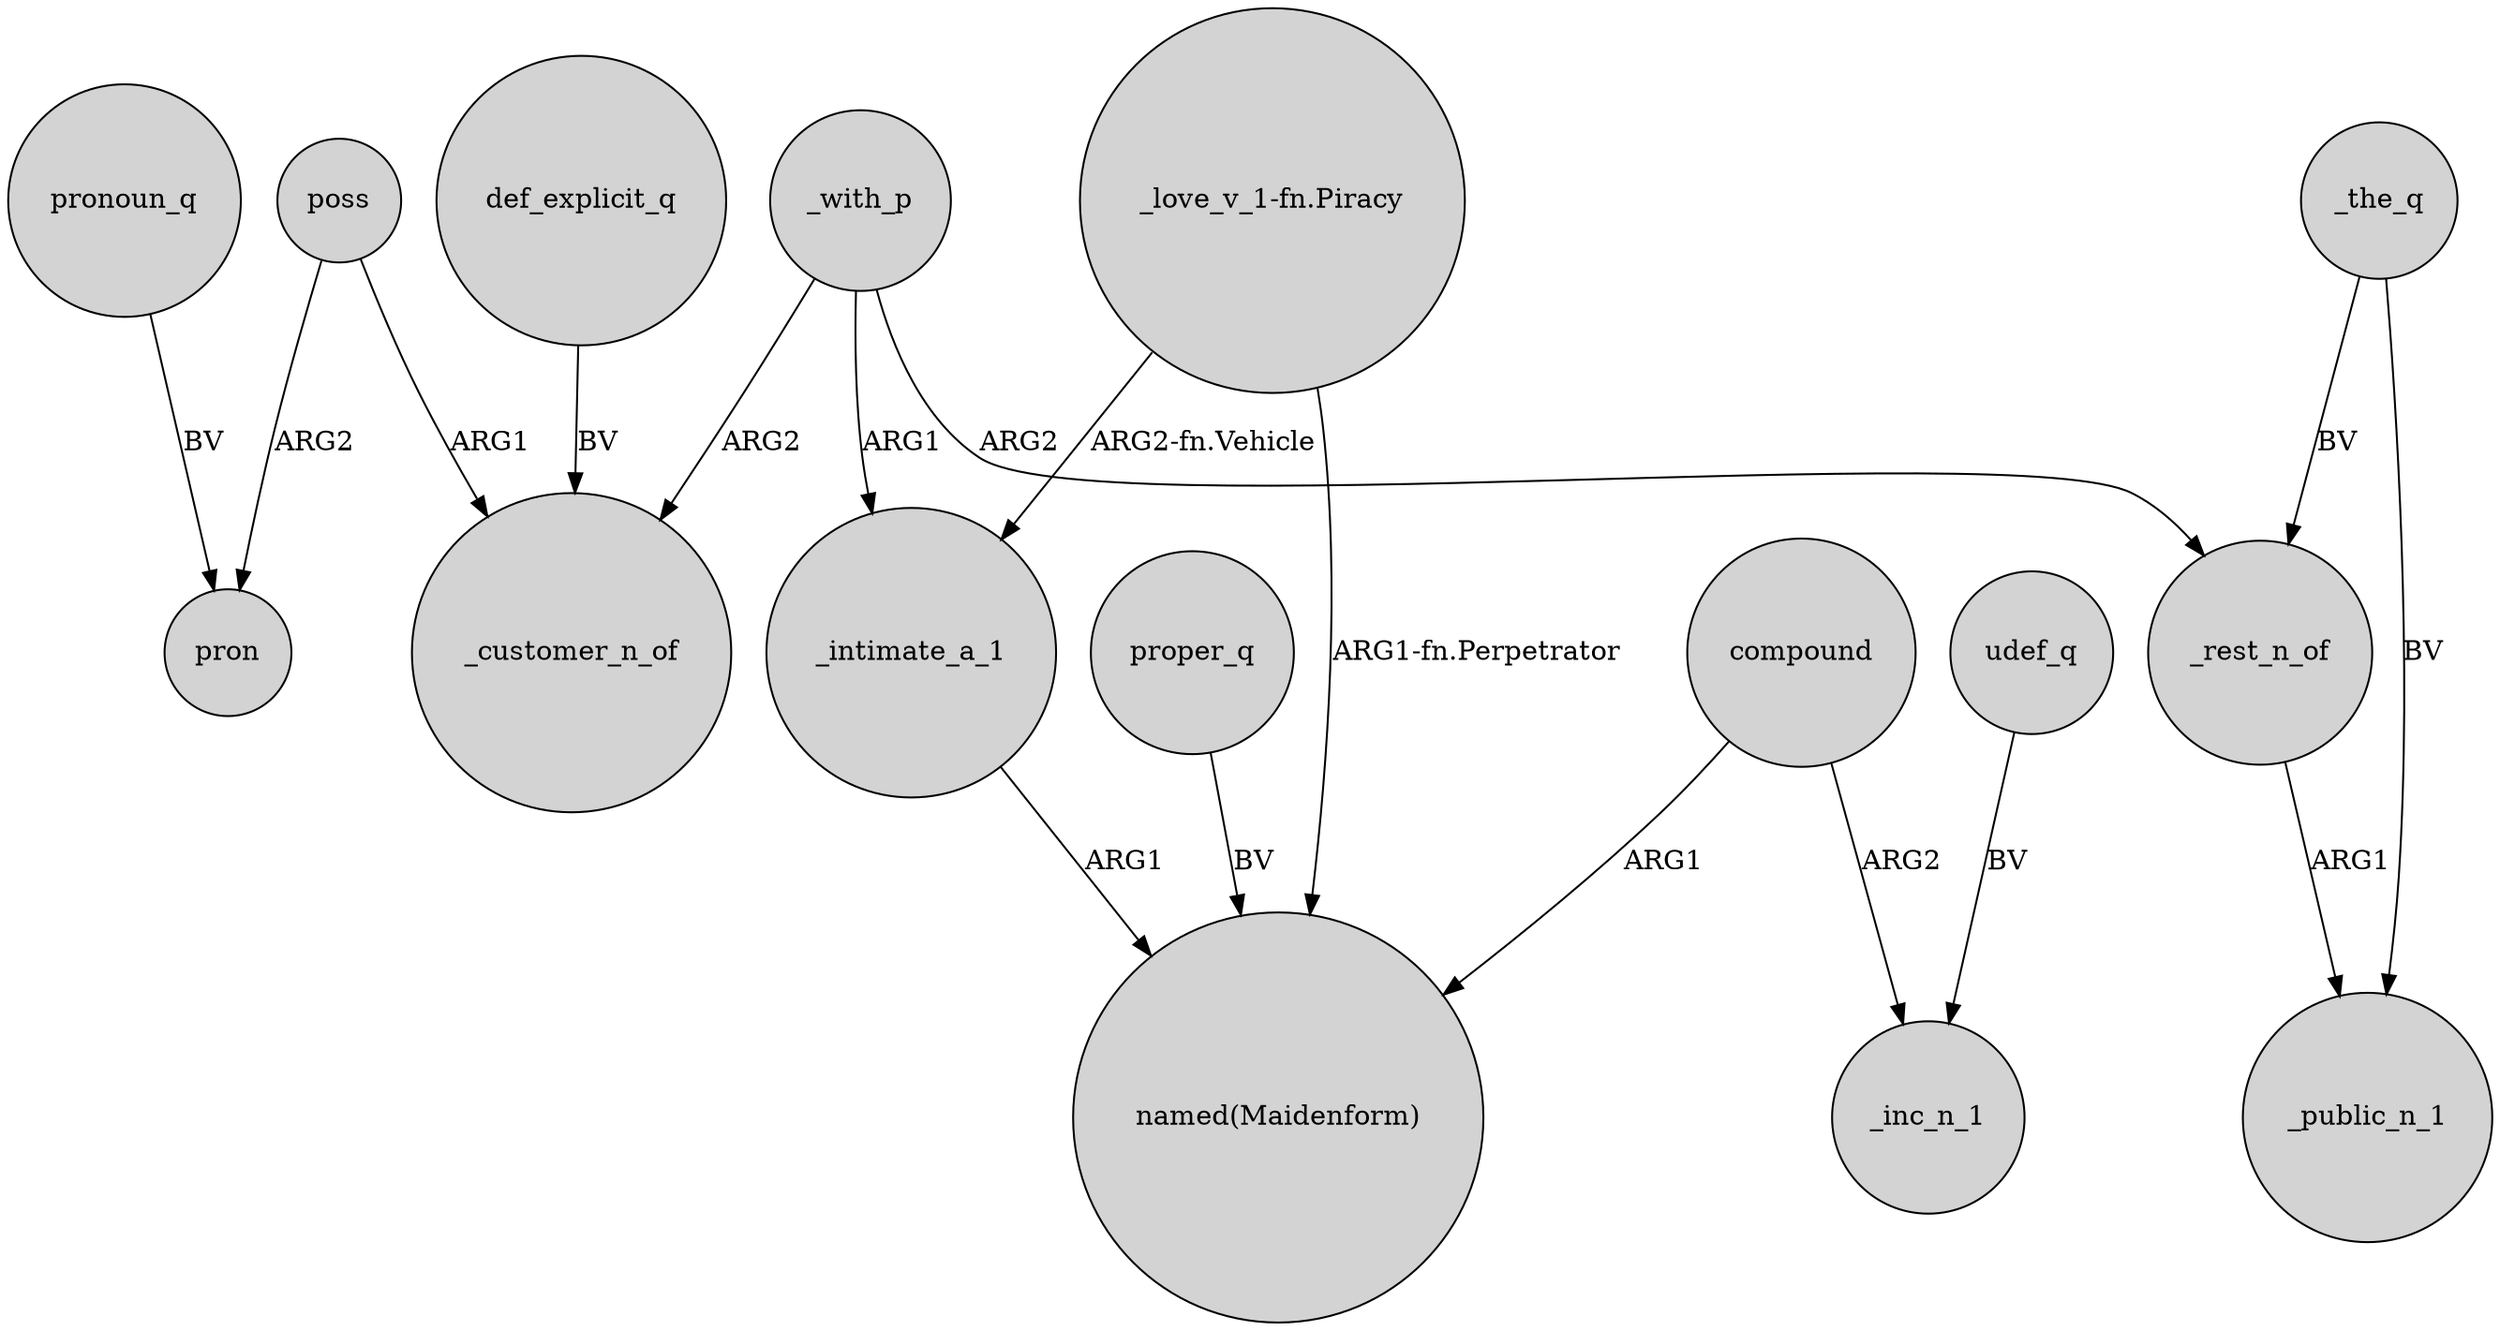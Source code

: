 digraph {
	node [shape=circle style=filled]
	_with_p -> _customer_n_of [label=ARG2]
	proper_q -> "named(Maidenform)" [label=BV]
	poss -> _customer_n_of [label=ARG1]
	"_love_v_1-fn.Piracy" -> _intimate_a_1 [label="ARG2-fn.Vehicle"]
	_rest_n_of -> _public_n_1 [label=ARG1]
	"_love_v_1-fn.Piracy" -> "named(Maidenform)" [label="ARG1-fn.Perpetrator"]
	compound -> "named(Maidenform)" [label=ARG1]
	_the_q -> _public_n_1 [label=BV]
	_the_q -> _rest_n_of [label=BV]
	def_explicit_q -> _customer_n_of [label=BV]
	_with_p -> _rest_n_of [label=ARG2]
	pronoun_q -> pron [label=BV]
	udef_q -> _inc_n_1 [label=BV]
	poss -> pron [label=ARG2]
	_with_p -> _intimate_a_1 [label=ARG1]
	compound -> _inc_n_1 [label=ARG2]
	_intimate_a_1 -> "named(Maidenform)" [label=ARG1]
}
